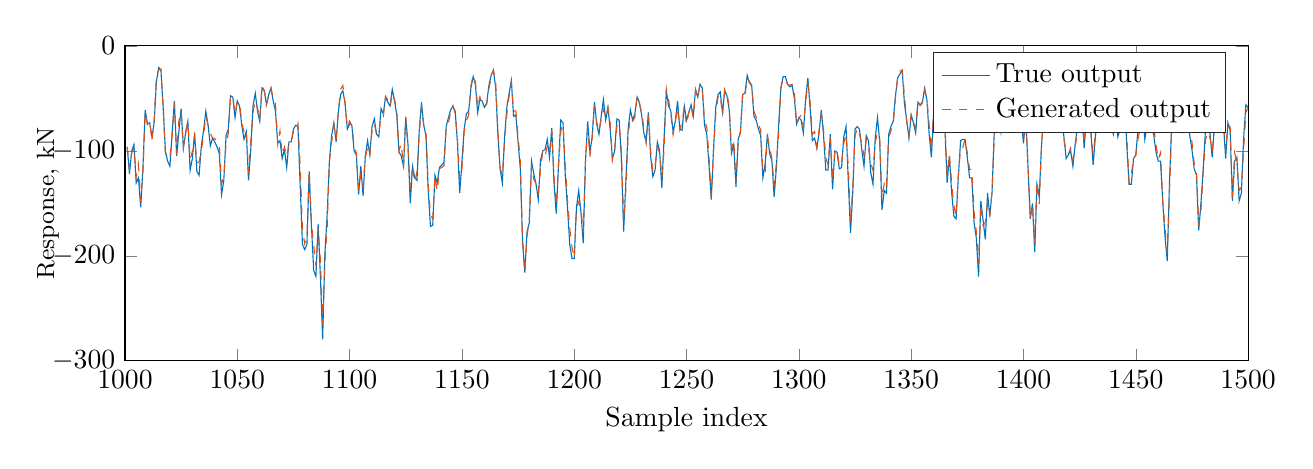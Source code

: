 % This file was created by matlab2tikz.
%
\definecolor{mycolor1}{rgb}{0.0,0.447,0.741}%
\definecolor{mycolor2}{rgb}{0.85,0.325,0.098}%
%
\begin{tikzpicture}

\begin{axis}[%
width=14.264cm,
height=4cm,
at={(0cm,0cm)},
scale only axis,
xmin=1000,
xmax=1500,
ymin=-300,
ymax=0,
ylabel={Response, kN},
xlabel={Sample index},
axis background/.style={fill=white},
x tick label style={font={\tiny},font=,/pgf/number format/.cd,fixed,precision=3, set thousands separator={}},
y label style={font={\small},at={(axis description cs:-0.05,0.5)},anchor=south},
legend style={legend cell align=left, align=left, draw=white!15!black}
]
\addplot [color=mycolor1]
  table[row sep=crcr]{%
1001	-96.436\\
1002	-122.07\\
1003	-100.098\\
1004	-93.994\\
1005	-130.615\\
1006	-125.732\\
1007	-153.809\\
1008	-115.967\\
1009	-61.035\\
1010	-74.463\\
1011	-73.242\\
1012	-86.67\\
1013	-73.242\\
1014	-34.18\\
1015	-20.752\\
1016	-23.193\\
1017	-58.594\\
1018	-100.098\\
1019	-109.863\\
1020	-114.746\\
1021	-83.008\\
1022	-52.49\\
1023	-104.98\\
1024	-81.787\\
1025	-59.814\\
1026	-97.656\\
1027	-83.008\\
1028	-72.021\\
1029	-118.408\\
1030	-107.422\\
1031	-83.008\\
1032	-119.629\\
1033	-123.291\\
1034	-95.215\\
1035	-80.566\\
1036	-62.256\\
1037	-75.684\\
1038	-95.215\\
1039	-87.891\\
1040	-91.553\\
1041	-96.436\\
1042	-102.539\\
1043	-141.602\\
1044	-128.174\\
1045	-85.449\\
1046	-79.346\\
1047	-47.607\\
1048	-48.828\\
1049	-68.359\\
1050	-52.49\\
1051	-57.373\\
1052	-75.684\\
1053	-89.111\\
1054	-81.787\\
1055	-128.174\\
1056	-98.877\\
1057	-57.373\\
1058	-45.166\\
1059	-62.256\\
1060	-72.021\\
1061	-40.283\\
1062	-42.725\\
1063	-56.152\\
1064	-46.387\\
1065	-40.283\\
1066	-52.49\\
1067	-62.256\\
1068	-92.773\\
1069	-90.332\\
1070	-107.422\\
1071	-98.877\\
1072	-115.967\\
1073	-91.553\\
1074	-91.553\\
1075	-79.346\\
1076	-75.684\\
1077	-76.904\\
1078	-133.057\\
1079	-189.209\\
1080	-194.092\\
1081	-189.209\\
1082	-119.629\\
1083	-170.898\\
1084	-213.623\\
1085	-219.727\\
1086	-169.678\\
1087	-219.727\\
1088	-279.541\\
1089	-197.754\\
1090	-161.133\\
1091	-109.863\\
1092	-85.449\\
1093	-73.242\\
1094	-91.553\\
1095	-62.256\\
1096	-46.387\\
1097	-42.725\\
1098	-54.932\\
1099	-79.346\\
1100	-74.463\\
1101	-75.684\\
1102	-100.098\\
1103	-103.76\\
1104	-141.602\\
1105	-114.746\\
1106	-142.822\\
1107	-104.98\\
1108	-90.332\\
1109	-103.76\\
1110	-76.904\\
1111	-69.58\\
1112	-84.229\\
1113	-86.67\\
1114	-59.814\\
1115	-64.697\\
1116	-48.828\\
1117	-53.711\\
1118	-57.373\\
1119	-41.504\\
1120	-52.49\\
1121	-65.918\\
1122	-101.318\\
1123	-104.98\\
1124	-114.746\\
1125	-68.359\\
1126	-93.994\\
1127	-150.146\\
1128	-114.746\\
1129	-125.732\\
1130	-128.174\\
1131	-80.566\\
1132	-53.711\\
1133	-75.684\\
1134	-85.449\\
1135	-137.939\\
1136	-172.119\\
1137	-170.898\\
1138	-123.291\\
1139	-130.615\\
1140	-115.967\\
1141	-113.525\\
1142	-111.084\\
1143	-76.904\\
1144	-68.359\\
1145	-61.035\\
1146	-57.373\\
1147	-62.256\\
1148	-91.553\\
1149	-140.381\\
1150	-111.084\\
1151	-79.346\\
1152	-64.697\\
1153	-62.256\\
1154	-40.283\\
1155	-29.297\\
1156	-36.621\\
1157	-63.477\\
1158	-51.27\\
1159	-52.49\\
1160	-58.594\\
1161	-54.932\\
1162	-37.842\\
1163	-28.076\\
1164	-23.193\\
1165	-39.063\\
1166	-83.008\\
1167	-117.188\\
1168	-130.615\\
1169	-86.67\\
1170	-58.594\\
1171	-45.166\\
1172	-32.959\\
1173	-67.139\\
1174	-65.918\\
1175	-91.553\\
1176	-117.188\\
1177	-186.768\\
1178	-216.064\\
1179	-177.002\\
1180	-168.457\\
1181	-109.863\\
1182	-122.07\\
1183	-131.836\\
1184	-146.484\\
1185	-108.643\\
1186	-100.098\\
1187	-98.877\\
1188	-89.111\\
1189	-106.201\\
1190	-78.125\\
1191	-130.615\\
1192	-159.912\\
1193	-113.525\\
1194	-70.801\\
1195	-73.242\\
1196	-123.291\\
1197	-153.809\\
1198	-189.209\\
1199	-202.637\\
1200	-202.637\\
1201	-153.809\\
1202	-137.939\\
1203	-158.691\\
1204	-187.988\\
1205	-109.863\\
1206	-72.021\\
1207	-101.318\\
1208	-86.67\\
1209	-53.711\\
1210	-74.463\\
1211	-84.229\\
1212	-67.139\\
1213	-51.27\\
1214	-70.801\\
1215	-58.594\\
1216	-79.346\\
1217	-107.422\\
1218	-100.098\\
1219	-69.58\\
1220	-70.801\\
1221	-107.422\\
1222	-177.002\\
1223	-128.174\\
1224	-79.346\\
1225	-61.035\\
1226	-70.801\\
1227	-64.697\\
1228	-48.828\\
1229	-53.711\\
1230	-65.918\\
1231	-83.008\\
1232	-91.553\\
1233	-63.477\\
1234	-104.98\\
1235	-124.512\\
1236	-118.408\\
1237	-91.553\\
1238	-100.098\\
1239	-135.498\\
1240	-87.891\\
1241	-42.725\\
1242	-57.373\\
1243	-62.256\\
1244	-81.787\\
1245	-72.021\\
1246	-52.49\\
1247	-79.346\\
1248	-80.566\\
1249	-57.373\\
1250	-70.801\\
1251	-63.477\\
1252	-56.152\\
1253	-67.139\\
1254	-41.504\\
1255	-48.828\\
1256	-36.621\\
1257	-40.283\\
1258	-75.684\\
1259	-84.229\\
1260	-113.525\\
1261	-146.484\\
1262	-98.877\\
1263	-58.594\\
1264	-46.387\\
1265	-43.945\\
1266	-63.477\\
1267	-42.725\\
1268	-47.607\\
1269	-61.035\\
1270	-102.539\\
1271	-93.994\\
1272	-134.277\\
1273	-89.111\\
1274	-81.787\\
1275	-46.387\\
1276	-45.166\\
1277	-28.076\\
1278	-35.4\\
1279	-37.842\\
1280	-67.139\\
1281	-70.801\\
1282	-79.346\\
1283	-85.449\\
1284	-125.732\\
1285	-112.305\\
1286	-84.229\\
1287	-102.539\\
1288	-109.863\\
1289	-144.043\\
1290	-115.967\\
1291	-75.684\\
1292	-40.283\\
1293	-29.297\\
1294	-29.297\\
1295	-36.621\\
1296	-39.063\\
1297	-37.842\\
1298	-50.049\\
1299	-74.463\\
1300	-68.359\\
1301	-70.801\\
1302	-83.008\\
1303	-51.27\\
1304	-30.518\\
1305	-58.594\\
1306	-90.332\\
1307	-87.891\\
1308	-97.656\\
1309	-83.008\\
1310	-61.035\\
1311	-85.449\\
1312	-118.408\\
1313	-118.408\\
1314	-84.229\\
1315	-136.719\\
1316	-100.098\\
1317	-101.318\\
1318	-117.188\\
1319	-115.967\\
1320	-86.67\\
1321	-76.904\\
1322	-128.174\\
1323	-178.223\\
1324	-139.16\\
1325	-79.346\\
1326	-76.904\\
1327	-79.346\\
1328	-98.877\\
1329	-114.746\\
1330	-85.449\\
1331	-90.332\\
1332	-120.85\\
1333	-131.836\\
1334	-87.891\\
1335	-68.359\\
1336	-91.553\\
1337	-156.25\\
1338	-137.939\\
1339	-140.381\\
1340	-84.229\\
1341	-76.904\\
1342	-72.021\\
1343	-47.607\\
1344	-30.518\\
1345	-26.855\\
1346	-23.193\\
1347	-54.932\\
1348	-70.801\\
1349	-87.891\\
1350	-65.918\\
1351	-73.242\\
1352	-83.008\\
1353	-53.711\\
1354	-56.152\\
1355	-53.711\\
1356	-40.283\\
1357	-51.27\\
1358	-84.229\\
1359	-106.201\\
1360	-63.477\\
1361	-48.828\\
1362	-40.283\\
1363	-50.049\\
1364	-35.4\\
1365	-76.904\\
1366	-130.615\\
1367	-104.98\\
1368	-139.16\\
1369	-162.354\\
1370	-164.795\\
1371	-124.512\\
1372	-90.332\\
1373	-89.111\\
1374	-89.111\\
1375	-106.201\\
1376	-125.732\\
1377	-125.732\\
1378	-168.457\\
1379	-183.105\\
1380	-219.727\\
1381	-147.705\\
1382	-166.016\\
1383	-184.326\\
1384	-140.381\\
1385	-162.354\\
1386	-139.16\\
1387	-80.566\\
1388	-52.49\\
1389	-56.152\\
1390	-81.787\\
1391	-65.918\\
1392	-43.945\\
1393	-62.256\\
1394	-47.607\\
1395	-36.621\\
1396	-46.387\\
1397	-52.49\\
1398	-36.621\\
1399	-70.801\\
1400	-92.773\\
1401	-68.359\\
1402	-114.746\\
1403	-164.795\\
1404	-150.146\\
1405	-196.533\\
1406	-131.836\\
1407	-144.043\\
1408	-96.436\\
1409	-63.477\\
1410	-76.904\\
1411	-59.814\\
1412	-45.166\\
1413	-64.697\\
1414	-36.621\\
1415	-28.076\\
1416	-34.18\\
1417	-70.801\\
1418	-86.67\\
1419	-107.422\\
1420	-103.76\\
1421	-100.098\\
1422	-114.746\\
1423	-93.994\\
1424	-76.904\\
1425	-76.904\\
1426	-62.256\\
1427	-97.656\\
1428	-68.359\\
1429	-56.152\\
1430	-81.787\\
1431	-113.525\\
1432	-86.67\\
1433	-65.918\\
1434	-56.152\\
1435	-65.918\\
1436	-45.166\\
1437	-45.166\\
1438	-59.814\\
1439	-75.684\\
1440	-84.229\\
1441	-65.918\\
1442	-86.67\\
1443	-79.346\\
1444	-47.607\\
1445	-50.049\\
1446	-95.215\\
1447	-131.836\\
1448	-131.836\\
1449	-107.422\\
1450	-103.76\\
1451	-79.346\\
1452	-76.904\\
1453	-61.035\\
1454	-89.111\\
1455	-75.684\\
1456	-50.049\\
1457	-74.463\\
1458	-85.449\\
1459	-101.318\\
1460	-109.863\\
1461	-109.863\\
1462	-148.926\\
1463	-181.885\\
1464	-205.078\\
1465	-129.395\\
1466	-73.242\\
1467	-47.607\\
1468	-34.18\\
1469	-54.932\\
1470	-46.387\\
1471	-80.566\\
1472	-72.021\\
1473	-64.697\\
1474	-85.449\\
1475	-98.877\\
1476	-117.188\\
1477	-123.291\\
1478	-175.781\\
1479	-150.146\\
1480	-117.188\\
1481	-80.566\\
1482	-80.566\\
1483	-83.008\\
1484	-106.201\\
1485	-75.684\\
1486	-79.346\\
1487	-74.463\\
1488	-42.725\\
1489	-74.463\\
1490	-107.422\\
1491	-73.242\\
1492	-80.566\\
1493	-147.705\\
1494	-109.863\\
1495	-106.201\\
1496	-147.705\\
1497	-140.381\\
1498	-87.891\\
1499	-56.152\\
1500	-58.594\\
};
\addlegendentry{True output}

\addplot [color=mycolor2, dashed]
  table[row sep=crcr]{%
1001	-96.099\\
1002	-116.547\\
1003	-101.765\\
1004	-97.54\\
1005	-125.094\\
1006	-112.844\\
1007	-148.627\\
1008	-118.953\\
1009	-63.808\\
1010	-74.829\\
1011	-71.502\\
1012	-90.535\\
1013	-70.491\\
1014	-29.024\\
1015	-23.099\\
1016	-21.953\\
1017	-58.764\\
1018	-103.34\\
1019	-102.622\\
1020	-106.443\\
1021	-85.456\\
1022	-54.446\\
1023	-103.486\\
1024	-71.2\\
1025	-62.505\\
1026	-96.471\\
1027	-82.0\\
1028	-72.504\\
1029	-108.266\\
1030	-100.422\\
1031	-85.709\\
1032	-111.528\\
1033	-110.719\\
1034	-100.124\\
1035	-84.789\\
1036	-67.227\\
1037	-75.654\\
1038	-83.431\\
1039	-87.777\\
1040	-88.565\\
1041	-90.562\\
1042	-95.104\\
1043	-131.53\\
1044	-124.122\\
1045	-93.9\\
1046	-83.274\\
1047	-47.602\\
1048	-49.434\\
1049	-64.951\\
1050	-52.621\\
1051	-54.413\\
1052	-73.178\\
1053	-82.492\\
1054	-79.613\\
1055	-121.17\\
1056	-91.192\\
1057	-63.201\\
1058	-52.126\\
1059	-58.756\\
1060	-70.204\\
1061	-38.641\\
1062	-42.325\\
1063	-55.526\\
1064	-47.08\\
1065	-40.066\\
1066	-51.252\\
1067	-54.729\\
1068	-93.542\\
1069	-81.021\\
1070	-103.953\\
1071	-96.497\\
1072	-105.627\\
1073	-93.407\\
1074	-91.713\\
1075	-81.105\\
1076	-81.16\\
1077	-74.008\\
1078	-114.589\\
1079	-174.132\\
1080	-188.354\\
1081	-181.164\\
1082	-121.182\\
1083	-167.882\\
1084	-190.144\\
1085	-209.516\\
1086	-174.112\\
1087	-203.747\\
1088	-264.943\\
1089	-205.148\\
1090	-173.745\\
1091	-110.219\\
1092	-91.59\\
1093	-75.98\\
1094	-88.875\\
1095	-62.212\\
1096	-41.564\\
1097	-37.823\\
1098	-54.866\\
1099	-77.884\\
1100	-71.784\\
1101	-76.025\\
1102	-94.38\\
1103	-102.158\\
1104	-137.593\\
1105	-122.392\\
1106	-134.199\\
1107	-105.955\\
1108	-97.008\\
1109	-103.901\\
1110	-80.59\\
1111	-74.034\\
1112	-84.538\\
1113	-83.938\\
1114	-66.455\\
1115	-67.422\\
1116	-48.045\\
1117	-51.527\\
1118	-58.313\\
1119	-45.493\\
1120	-50.616\\
1121	-62.349\\
1122	-99.575\\
1123	-93.489\\
1124	-115.282\\
1125	-67.434\\
1126	-97.115\\
1127	-136.378\\
1128	-114.598\\
1129	-130.051\\
1130	-120.01\\
1131	-83.447\\
1132	-58.214\\
1133	-75.541\\
1134	-81.823\\
1135	-132.352\\
1136	-161.186\\
1137	-164.557\\
1138	-124.039\\
1139	-138.544\\
1140	-116.918\\
1141	-115.809\\
1142	-114.425\\
1143	-77.508\\
1144	-73.364\\
1145	-62.417\\
1146	-57.03\\
1147	-64.462\\
1148	-88.659\\
1149	-126.326\\
1150	-117.399\\
1151	-81.314\\
1152	-71.549\\
1153	-65.95\\
1154	-38.231\\
1155	-28.089\\
1156	-34.576\\
1157	-58.53\\
1158	-48.663\\
1159	-55.54\\
1160	-56.361\\
1161	-56.176\\
1162	-40.573\\
1163	-31.614\\
1164	-23.034\\
1165	-33.808\\
1166	-80.538\\
1167	-116.786\\
1168	-123.237\\
1169	-90.165\\
1170	-65.039\\
1171	-47.967\\
1172	-34.43\\
1173	-62.073\\
1174	-61.993\\
1175	-86.153\\
1176	-110.248\\
1177	-185.628\\
1178	-215.648\\
1179	-181.765\\
1180	-164.916\\
1181	-113.219\\
1182	-127.178\\
1183	-131.046\\
1184	-139.806\\
1185	-117.697\\
1186	-100.707\\
1187	-105.106\\
1188	-95.704\\
1189	-101.459\\
1190	-80.342\\
1191	-124.915\\
1192	-152.064\\
1193	-114.445\\
1194	-81.151\\
1195	-74.245\\
1196	-113.906\\
1197	-146.677\\
1198	-173.752\\
1199	-191.78\\
1200	-202.316\\
1201	-154.538\\
1202	-148.668\\
1203	-155.395\\
1204	-177.722\\
1205	-110.429\\
1206	-78.823\\
1207	-105.2\\
1208	-86.489\\
1209	-56.311\\
1210	-72.746\\
1211	-81.739\\
1212	-69.501\\
1213	-60.749\\
1214	-67.805\\
1215	-59.058\\
1216	-73.198\\
1217	-109.017\\
1218	-98.468\\
1219	-76.225\\
1220	-73.801\\
1221	-100.412\\
1222	-166.871\\
1223	-136.914\\
1224	-83.948\\
1225	-68.251\\
1226	-71.743\\
1227	-68.225\\
1228	-48.017\\
1229	-55.115\\
1230	-63.116\\
1231	-78.484\\
1232	-92.425\\
1233	-66.326\\
1234	-99.703\\
1235	-120.221\\
1236	-114.168\\
1237	-95.88\\
1238	-102.153\\
1239	-125.043\\
1240	-99.087\\
1241	-40.547\\
1242	-51.331\\
1243	-64.685\\
1244	-84.542\\
1245	-72.566\\
1246	-58.685\\
1247	-80.041\\
1248	-72.023\\
1249	-58.339\\
1250	-75.437\\
1251	-63.119\\
1252	-57.539\\
1253	-68.425\\
1254	-42.264\\
1255	-49.68\\
1256	-36.109\\
1257	-40.71\\
1258	-71.881\\
1259	-77.335\\
1260	-105.939\\
1261	-143.827\\
1262	-100.454\\
1263	-65.317\\
1264	-48.892\\
1265	-46.43\\
1266	-66.207\\
1267	-41.157\\
1268	-45.81\\
1269	-57.551\\
1270	-98.512\\
1271	-90.384\\
1272	-129.644\\
1273	-90.832\\
1274	-82.223\\
1275	-44.39\\
1276	-47.741\\
1277	-30.483\\
1278	-34.057\\
1279	-37.519\\
1280	-62.418\\
1281	-67.868\\
1282	-75.199\\
1283	-80.13\\
1284	-121.072\\
1285	-120.319\\
1286	-86.755\\
1287	-96.905\\
1288	-107.241\\
1289	-134.088\\
1290	-111.5\\
1291	-83.526\\
1292	-40.112\\
1293	-31.123\\
1294	-31.892\\
1295	-37.023\\
1296	-37.456\\
1297	-36.688\\
1298	-44.107\\
1299	-74.909\\
1300	-69.231\\
1301	-65.607\\
1302	-77.494\\
1303	-54.149\\
1304	-35.078\\
1305	-53.216\\
1306	-84.366\\
1307	-81.682\\
1308	-96.424\\
1309	-80.332\\
1310	-64.771\\
1311	-80.561\\
1312	-106.586\\
1313	-113.327\\
1314	-87.176\\
1315	-128.642\\
1316	-100.999\\
1317	-98.843\\
1318	-115.135\\
1319	-111.813\\
1320	-92.78\\
1321	-83.952\\
1322	-115.263\\
1323	-167.292\\
1324	-135.689\\
1325	-85.462\\
1326	-78.462\\
1327	-84.225\\
1328	-93.112\\
1329	-104.943\\
1330	-88.633\\
1331	-96.984\\
1332	-111.384\\
1333	-118.694\\
1334	-91.713\\
1335	-82.896\\
1336	-89.273\\
1337	-145.326\\
1338	-131.425\\
1339	-136.288\\
1340	-87.592\\
1341	-80.67\\
1342	-74.7\\
1343	-49.105\\
1344	-29.527\\
1345	-24.117\\
1346	-23.135\\
1347	-47.514\\
1348	-72.017\\
1349	-85.722\\
1350	-65.562\\
1351	-70.019\\
1352	-78.958\\
1353	-53.348\\
1354	-57.058\\
1355	-54.43\\
1356	-42.682\\
1357	-50.668\\
1358	-75.24\\
1359	-99.193\\
1360	-62.381\\
1361	-53.973\\
1362	-46.059\\
1363	-52.226\\
1364	-33.144\\
1365	-72.268\\
1366	-123.646\\
1367	-102.75\\
1368	-130.983\\
1369	-150.979\\
1370	-163.208\\
1371	-122.623\\
1372	-97.201\\
1373	-96.896\\
1374	-88.869\\
1375	-102.412\\
1376	-117.706\\
1377	-118.113\\
1378	-158.257\\
1379	-176.997\\
1380	-207.703\\
1381	-151.035\\
1382	-170.865\\
1383	-168.373\\
1384	-150.637\\
1385	-161.906\\
1386	-138.727\\
1387	-86.154\\
1388	-52.847\\
1389	-54.498\\
1390	-77.6\\
1391	-65.615\\
1392	-48.631\\
1393	-62.665\\
1394	-46.36\\
1395	-38.315\\
1396	-44.875\\
1397	-47.129\\
1398	-41.474\\
1399	-63.751\\
1400	-87.592\\
1401	-70.277\\
1402	-113.912\\
1403	-163.837\\
1404	-151.224\\
1405	-187.448\\
1406	-129.686\\
1407	-150.855\\
1408	-96.783\\
1409	-65.572\\
1410	-75.545\\
1411	-64.902\\
1412	-46.808\\
1413	-58.436\\
1414	-42.083\\
1415	-24.215\\
1416	-28.946\\
1417	-66.658\\
1418	-88.67\\
1419	-101.725\\
1420	-103.23\\
1421	-97.139\\
1422	-108.894\\
1423	-95.556\\
1424	-83.015\\
1425	-80.388\\
1426	-65.667\\
1427	-93.217\\
1428	-62.77\\
1429	-60.531\\
1430	-81.357\\
1431	-103.064\\
1432	-84.288\\
1433	-71.677\\
1434	-62.398\\
1435	-66.682\\
1436	-44.886\\
1437	-44.225\\
1438	-58.21\\
1439	-68.634\\
1440	-79.21\\
1441	-70.782\\
1442	-82.157\\
1443	-74.865\\
1444	-52.253\\
1445	-53.383\\
1446	-86.943\\
1447	-129.903\\
1448	-122.752\\
1449	-106.542\\
1450	-104.561\\
1451	-87.938\\
1452	-78.289\\
1453	-66.092\\
1454	-80.218\\
1455	-78.546\\
1456	-52.638\\
1457	-72.182\\
1458	-76.91\\
1459	-94.032\\
1460	-108.483\\
1461	-101.847\\
1462	-147.633\\
1463	-173.676\\
1464	-197.029\\
1465	-139.606\\
1466	-76.704\\
1467	-48.543\\
1468	-36.79\\
1469	-49.157\\
1470	-45.321\\
1471	-78.132\\
1472	-69.046\\
1473	-66.204\\
1474	-81.327\\
1475	-91.581\\
1476	-112.463\\
1477	-119.439\\
1478	-170.46\\
1479	-156.543\\
1480	-121.035\\
1481	-89.847\\
1482	-81.875\\
1483	-87.408\\
1484	-100.458\\
1485	-76.276\\
1486	-80.063\\
1487	-81.186\\
1488	-39.542\\
1489	-67.903\\
1490	-100.281\\
1491	-76.225\\
1492	-76.966\\
1493	-144.134\\
1494	-102.09\\
1495	-110.9\\
1496	-137.798\\
1497	-134.562\\
1498	-98.379\\
1499	-63.525\\
1500	-58.737\\
};
\addlegendentry{Generated output}
\end{axis}
\end{tikzpicture}%